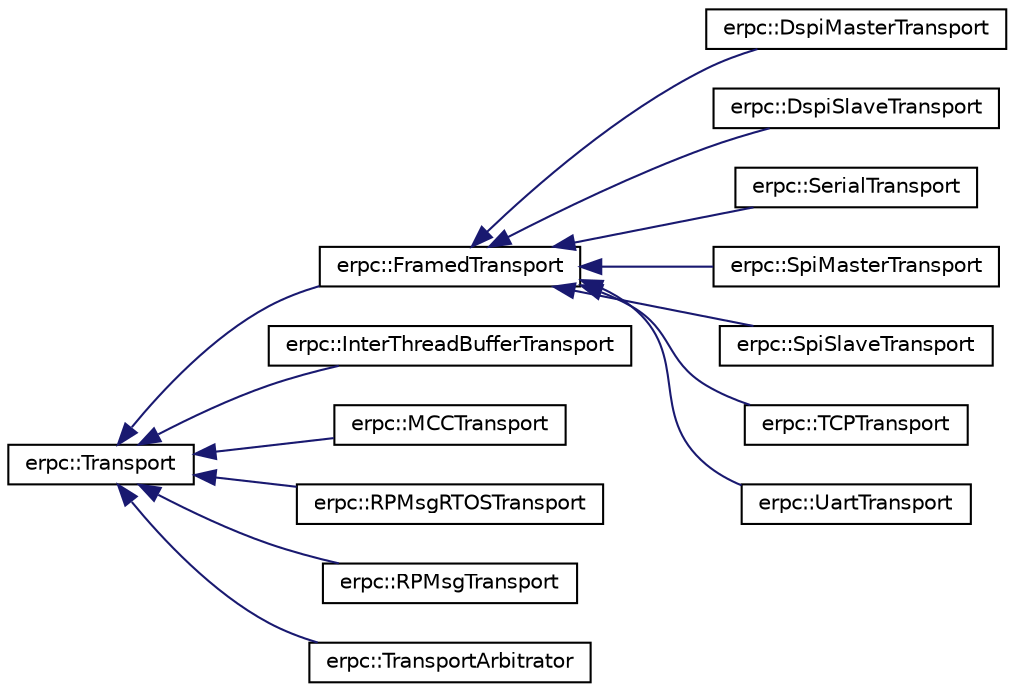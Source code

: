 digraph "Graphical Class Hierarchy"
{
  edge [fontname="Helvetica",fontsize="10",labelfontname="Helvetica",labelfontsize="10"];
  node [fontname="Helvetica",fontsize="10",shape=record];
  rankdir="LR";
  Node1 [label="erpc::Transport",height=0.2,width=0.4,color="black", fillcolor="white", style="filled",URL="$classerpc_1_1_transport.html",tooltip="Abstract interface for transport layer. "];
  Node1 -> Node2 [dir="back",color="midnightblue",fontsize="10",style="solid",fontname="Helvetica"];
  Node2 [label="erpc::FramedTransport",height=0.2,width=0.4,color="black", fillcolor="white", style="filled",URL="$classerpc_1_1_framed_transport.html",tooltip="Base class for framed transport layers. "];
  Node2 -> Node3 [dir="back",color="midnightblue",fontsize="10",style="solid",fontname="Helvetica"];
  Node3 [label="erpc::DspiMasterTransport",height=0.2,width=0.4,color="black", fillcolor="white", style="filled",URL="$classerpc_1_1_dspi_master_transport.html",tooltip="Very basic transport to send/receive messages via DSPI. "];
  Node2 -> Node4 [dir="back",color="midnightblue",fontsize="10",style="solid",fontname="Helvetica"];
  Node4 [label="erpc::DspiSlaveTransport",height=0.2,width=0.4,color="black", fillcolor="white", style="filled",URL="$classerpc_1_1_dspi_slave_transport.html",tooltip="Very basic transport to send/receive messages via DSPI. "];
  Node2 -> Node5 [dir="back",color="midnightblue",fontsize="10",style="solid",fontname="Helvetica"];
  Node5 [label="erpc::SerialTransport",height=0.2,width=0.4,color="black", fillcolor="white", style="filled",URL="$classerpc_1_1_serial_transport.html",tooltip="Serial transport layer for host PC. "];
  Node2 -> Node6 [dir="back",color="midnightblue",fontsize="10",style="solid",fontname="Helvetica"];
  Node6 [label="erpc::SpiMasterTransport",height=0.2,width=0.4,color="black", fillcolor="white", style="filled",URL="$classerpc_1_1_spi_master_transport.html",tooltip="Very basic transport to send/receive messages via SPI. "];
  Node2 -> Node7 [dir="back",color="midnightblue",fontsize="10",style="solid",fontname="Helvetica"];
  Node7 [label="erpc::SpiSlaveTransport",height=0.2,width=0.4,color="black", fillcolor="white", style="filled",URL="$classerpc_1_1_spi_slave_transport.html",tooltip="Very basic transport to send/receive messages via SPI. "];
  Node2 -> Node8 [dir="back",color="midnightblue",fontsize="10",style="solid",fontname="Helvetica"];
  Node8 [label="erpc::TCPTransport",height=0.2,width=0.4,color="black", fillcolor="white", style="filled",URL="$classerpc_1_1_t_c_p_transport.html",tooltip="Client side of TCP/IP transport. "];
  Node2 -> Node9 [dir="back",color="midnightblue",fontsize="10",style="solid",fontname="Helvetica"];
  Node9 [label="erpc::UartTransport",height=0.2,width=0.4,color="black", fillcolor="white", style="filled",URL="$classerpc_1_1_uart_transport.html",tooltip="Very basic transport to send/receive messages via UART. "];
  Node1 -> Node10 [dir="back",color="midnightblue",fontsize="10",style="solid",fontname="Helvetica"];
  Node10 [label="erpc::InterThreadBufferTransport",height=0.2,width=0.4,color="black", fillcolor="white", style="filled",URL="$classerpc_1_1_inter_thread_buffer_transport.html",tooltip="Very basic transport to send/receive messages between threads. "];
  Node1 -> Node11 [dir="back",color="midnightblue",fontsize="10",style="solid",fontname="Helvetica"];
  Node11 [label="erpc::MCCTransport",height=0.2,width=0.4,color="black", fillcolor="white", style="filled",URL="$classerpc_1_1_m_c_c_transport.html",tooltip="Very basic transport to send messages between processes. "];
  Node1 -> Node12 [dir="back",color="midnightblue",fontsize="10",style="solid",fontname="Helvetica"];
  Node12 [label="erpc::RPMsgRTOSTransport",height=0.2,width=0.4,color="black", fillcolor="white", style="filled",URL="$classerpc_1_1_r_p_msg_r_t_o_s_transport.html",tooltip="Transport that uses RPMsg RTOS API for interprocessor messaging. "];
  Node1 -> Node13 [dir="back",color="midnightblue",fontsize="10",style="solid",fontname="Helvetica"];
  Node13 [label="erpc::RPMsgTransport",height=0.2,width=0.4,color="black", fillcolor="white", style="filled",URL="$classerpc_1_1_r_p_msg_transport.html",tooltip="Transport that uses RPMsg for interprocessor messaging. "];
  Node1 -> Node14 [dir="back",color="midnightblue",fontsize="10",style="solid",fontname="Helvetica"];
  Node14 [label="erpc::TransportArbitrator",height=0.2,width=0.4,color="black", fillcolor="white", style="filled",URL="$classerpc_1_1_transport_arbitrator.html",tooltip="Interposer to share transport between client and server. "];
}
